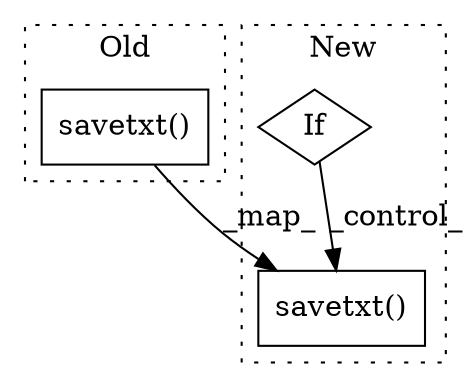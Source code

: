 digraph G {
subgraph cluster0 {
1 [label="savetxt()" a="75" s="1635,1715" l="11,16" shape="box"];
label = "Old";
style="dotted";
}
subgraph cluster1 {
2 [label="savetxt()" a="75" s="1657,1762" l="24,38" shape="box"];
3 [label="If" a="96" s="1530" l="3" shape="diamond"];
label = "New";
style="dotted";
}
1 -> 2 [label="_map_"];
3 -> 2 [label="_control_"];
}